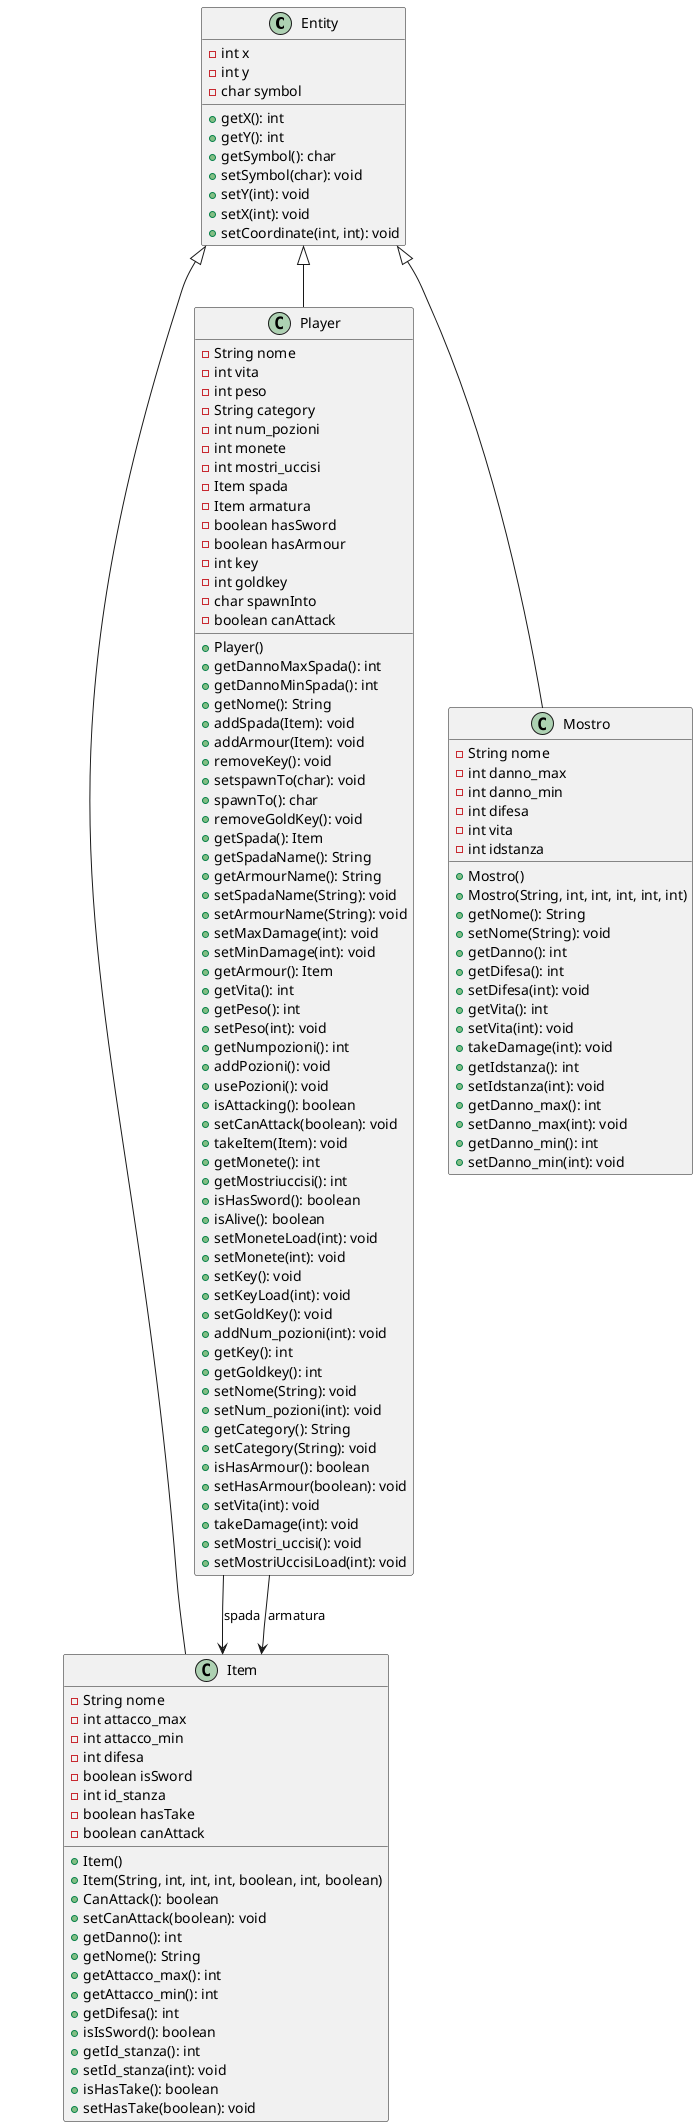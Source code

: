 @startuml

class Entity {
    - int x
    - int y
    - char symbol
    + getX(): int
    + getY(): int
    + getSymbol(): char
    + setSymbol(char): void
    + setY(int): void
    + setX(int): void
    + setCoordinate(int, int): void
}

class Item {
    - String nome
    - int attacco_max
    - int attacco_min
    - int difesa
    - boolean isSword
    - int id_stanza
    - boolean hasTake
    - boolean canAttack
    + Item()
    + Item(String, int, int, int, boolean, int, boolean)
    + CanAttack(): boolean
    + setCanAttack(boolean): void
    + getDanno(): int
    + getNome(): String
    + getAttacco_max(): int
    + getAttacco_min(): int
    + getDifesa(): int
    + isIsSword(): boolean
    + getId_stanza(): int
    + setId_stanza(int): void
    + isHasTake(): boolean
    + setHasTake(boolean): void
}

class Player {
    - String nome
    - int vita
    - int peso
    - String category
    - int num_pozioni
    - int monete
    - int mostri_uccisi
    - Item spada
    - Item armatura
    - boolean hasSword
    - boolean hasArmour
    - int key
    - int goldkey
    - char spawnInto
    - boolean canAttack
    + Player()
    + getDannoMaxSpada(): int
    + getDannoMinSpada(): int
    + getNome(): String
    + addSpada(Item): void
    + addArmour(Item): void
    + removeKey(): void
    + setspawnTo(char): void
    + spawnTo(): char
    + removeGoldKey(): void
    + getSpada(): Item
    + getSpadaName(): String
    + getArmourName(): String
    + setSpadaName(String): void
    + setArmourName(String): void
    + setMaxDamage(int): void
    + setMinDamage(int): void
    + getArmour(): Item
    + getVita(): int
    + getPeso(): int
    + setPeso(int): void
    + getNumpozioni(): int
    + addPozioni(): void
    + usePozioni(): void
    + isAttacking(): boolean
    + setCanAttack(boolean): void
    + takeItem(Item): void
    + getMonete(): int
    + getMostriuccisi(): int
    + isHasSword(): boolean
    + isAlive(): boolean
    + setMoneteLoad(int): void
    + setMonete(int): void
    + setKey(): void
    + setKeyLoad(int): void
    + setGoldKey(): void
    + addNum_pozioni(int): void
    + getKey(): int
    + getGoldkey(): int
    + setNome(String): void
    + setNum_pozioni(int): void
    + getCategory(): String
    + setCategory(String): void
    + isHasArmour(): boolean
    + setHasArmour(boolean): void
    + setVita(int): void
    + takeDamage(int): void
    + setMostri_uccisi(): void
    + setMostriUccisiLoad(int): void
}

class Mostro {
    - String nome
    - int danno_max
    - int danno_min
    - int difesa
    - int vita
    - int idstanza
    + Mostro()
    + Mostro(String, int, int, int, int, int)
    + getNome(): String
    + setNome(String): void
    + getDanno(): int
    + getDifesa(): int
    + setDifesa(int): void
    + getVita(): int
    + setVita(int): void
    + takeDamage(int): void
    + getIdstanza(): int
    + setIdstanza(int): void
    + getDanno_max(): int
    + setDanno_max(int): void
    + getDanno_min(): int
    + setDanno_min(int): void
}

Entity <|-- Player
Entity <|-- Mostro
Entity <|-- Item
Player --> Item : spada
Player --> Item : armatura

@enduml
